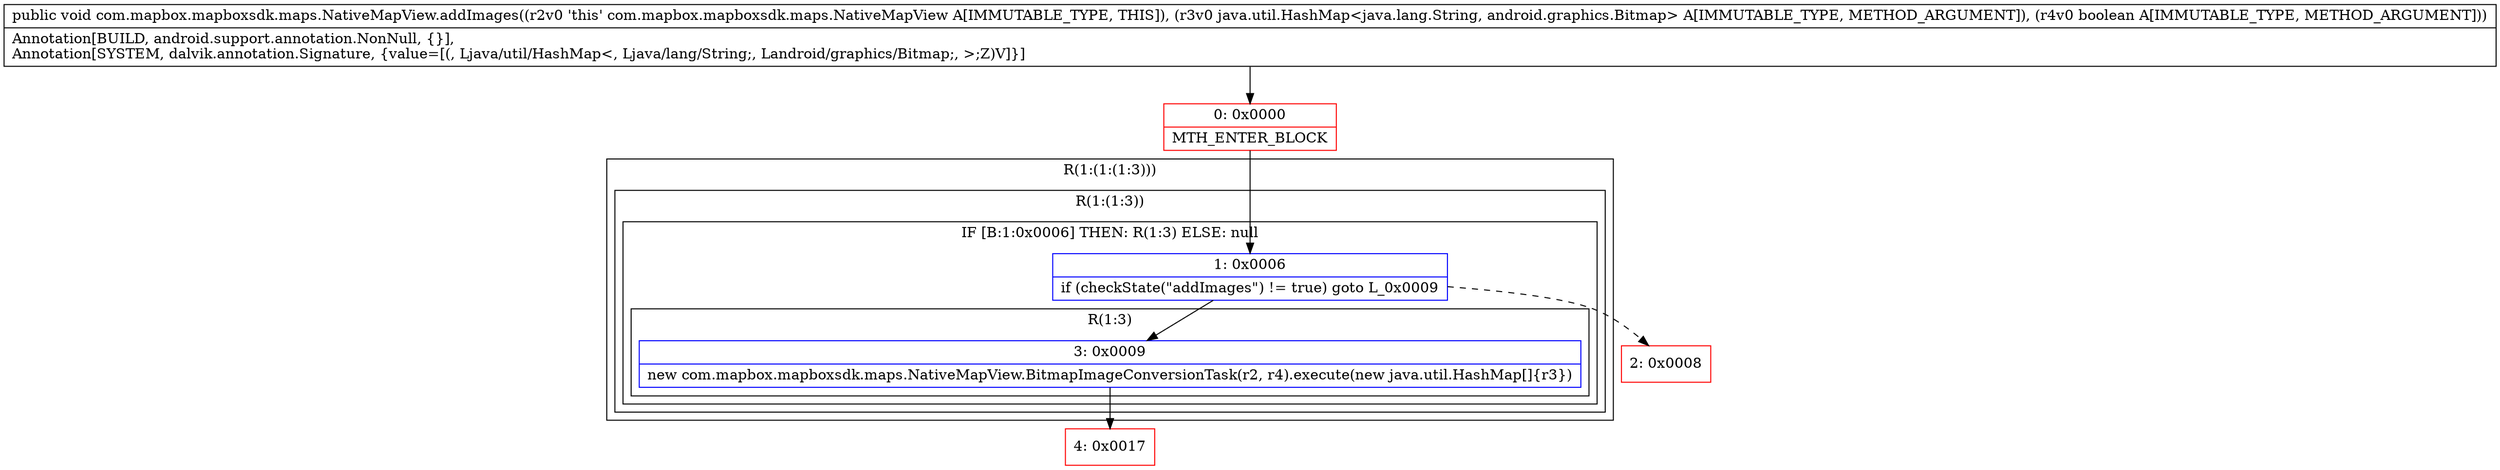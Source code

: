 digraph "CFG forcom.mapbox.mapboxsdk.maps.NativeMapView.addImages(Ljava\/util\/HashMap;Z)V" {
subgraph cluster_Region_310125022 {
label = "R(1:(1:(1:3)))";
node [shape=record,color=blue];
subgraph cluster_Region_211963285 {
label = "R(1:(1:3))";
node [shape=record,color=blue];
subgraph cluster_IfRegion_2069303586 {
label = "IF [B:1:0x0006] THEN: R(1:3) ELSE: null";
node [shape=record,color=blue];
Node_1 [shape=record,label="{1\:\ 0x0006|if (checkState(\"addImages\") != true) goto L_0x0009\l}"];
subgraph cluster_Region_588813688 {
label = "R(1:3)";
node [shape=record,color=blue];
Node_3 [shape=record,label="{3\:\ 0x0009|new com.mapbox.mapboxsdk.maps.NativeMapView.BitmapImageConversionTask(r2, r4).execute(new java.util.HashMap[]\{r3\})\l}"];
}
}
}
}
Node_0 [shape=record,color=red,label="{0\:\ 0x0000|MTH_ENTER_BLOCK\l}"];
Node_2 [shape=record,color=red,label="{2\:\ 0x0008}"];
Node_4 [shape=record,color=red,label="{4\:\ 0x0017}"];
MethodNode[shape=record,label="{public void com.mapbox.mapboxsdk.maps.NativeMapView.addImages((r2v0 'this' com.mapbox.mapboxsdk.maps.NativeMapView A[IMMUTABLE_TYPE, THIS]), (r3v0 java.util.HashMap\<java.lang.String, android.graphics.Bitmap\> A[IMMUTABLE_TYPE, METHOD_ARGUMENT]), (r4v0 boolean A[IMMUTABLE_TYPE, METHOD_ARGUMENT]))  | Annotation[BUILD, android.support.annotation.NonNull, \{\}], \lAnnotation[SYSTEM, dalvik.annotation.Signature, \{value=[(, Ljava\/util\/HashMap\<, Ljava\/lang\/String;, Landroid\/graphics\/Bitmap;, \>;Z)V]\}]\l}"];
MethodNode -> Node_0;
Node_1 -> Node_2[style=dashed];
Node_1 -> Node_3;
Node_3 -> Node_4;
Node_0 -> Node_1;
}

